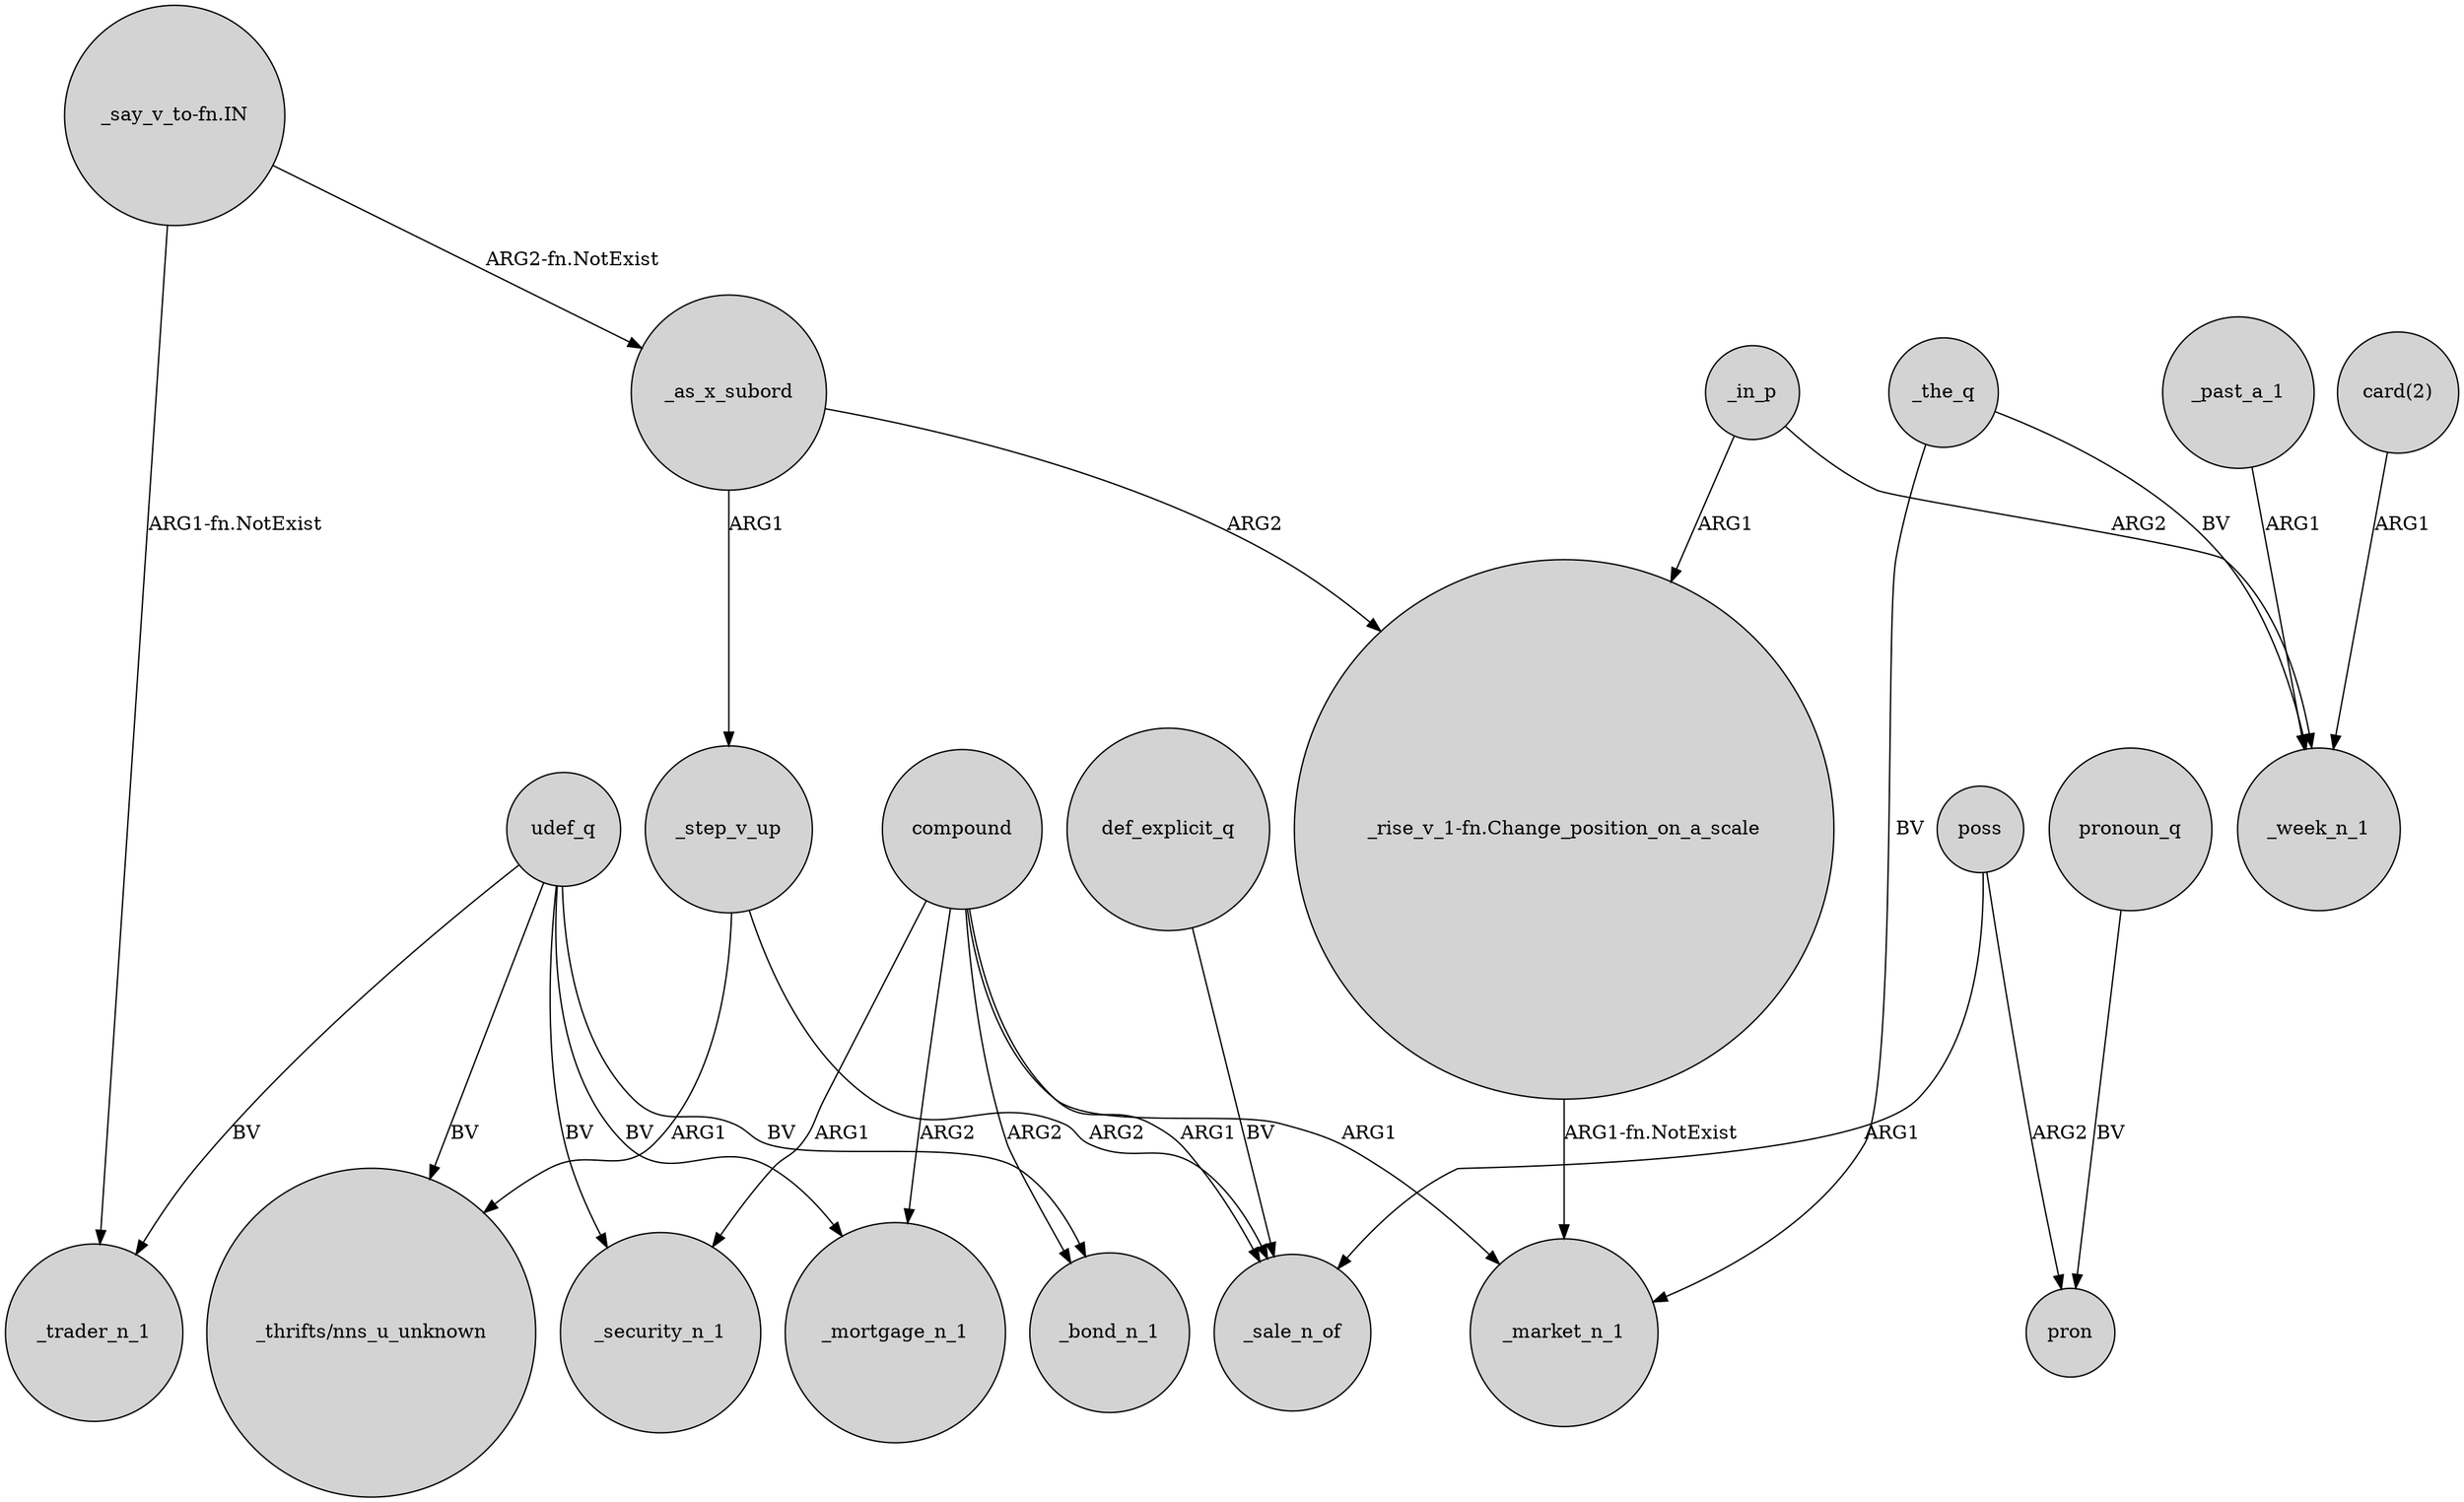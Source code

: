 digraph {
	node [shape=circle style=filled]
	"_say_v_to-fn.IN" -> _as_x_subord [label="ARG2-fn.NotExist"]
	poss -> pron [label=ARG2]
	udef_q -> _mortgage_n_1 [label=BV]
	_past_a_1 -> _week_n_1 [label=ARG1]
	udef_q -> _trader_n_1 [label=BV]
	udef_q -> "_thrifts/nns_u_unknown" [label=BV]
	compound -> _mortgage_n_1 [label=ARG2]
	_as_x_subord -> "_rise_v_1-fn.Change_position_on_a_scale" [label=ARG2]
	def_explicit_q -> _sale_n_of [label=BV]
	_in_p -> "_rise_v_1-fn.Change_position_on_a_scale" [label=ARG1]
	compound -> _security_n_1 [label=ARG1]
	"card(2)" -> _week_n_1 [label=ARG1]
	pronoun_q -> pron [label=BV]
	udef_q -> _bond_n_1 [label=BV]
	poss -> _sale_n_of [label=ARG1]
	"_rise_v_1-fn.Change_position_on_a_scale" -> _market_n_1 [label="ARG1-fn.NotExist"]
	_the_q -> _week_n_1 [label=BV]
	"_say_v_to-fn.IN" -> _trader_n_1 [label="ARG1-fn.NotExist"]
	compound -> _bond_n_1 [label=ARG2]
	_step_v_up -> "_thrifts/nns_u_unknown" [label=ARG1]
	compound -> _market_n_1 [label=ARG1]
	_the_q -> _market_n_1 [label=BV]
	_in_p -> _week_n_1 [label=ARG2]
	_as_x_subord -> _step_v_up [label=ARG1]
	compound -> _sale_n_of [label=ARG1]
	udef_q -> _security_n_1 [label=BV]
	_step_v_up -> _sale_n_of [label=ARG2]
}

